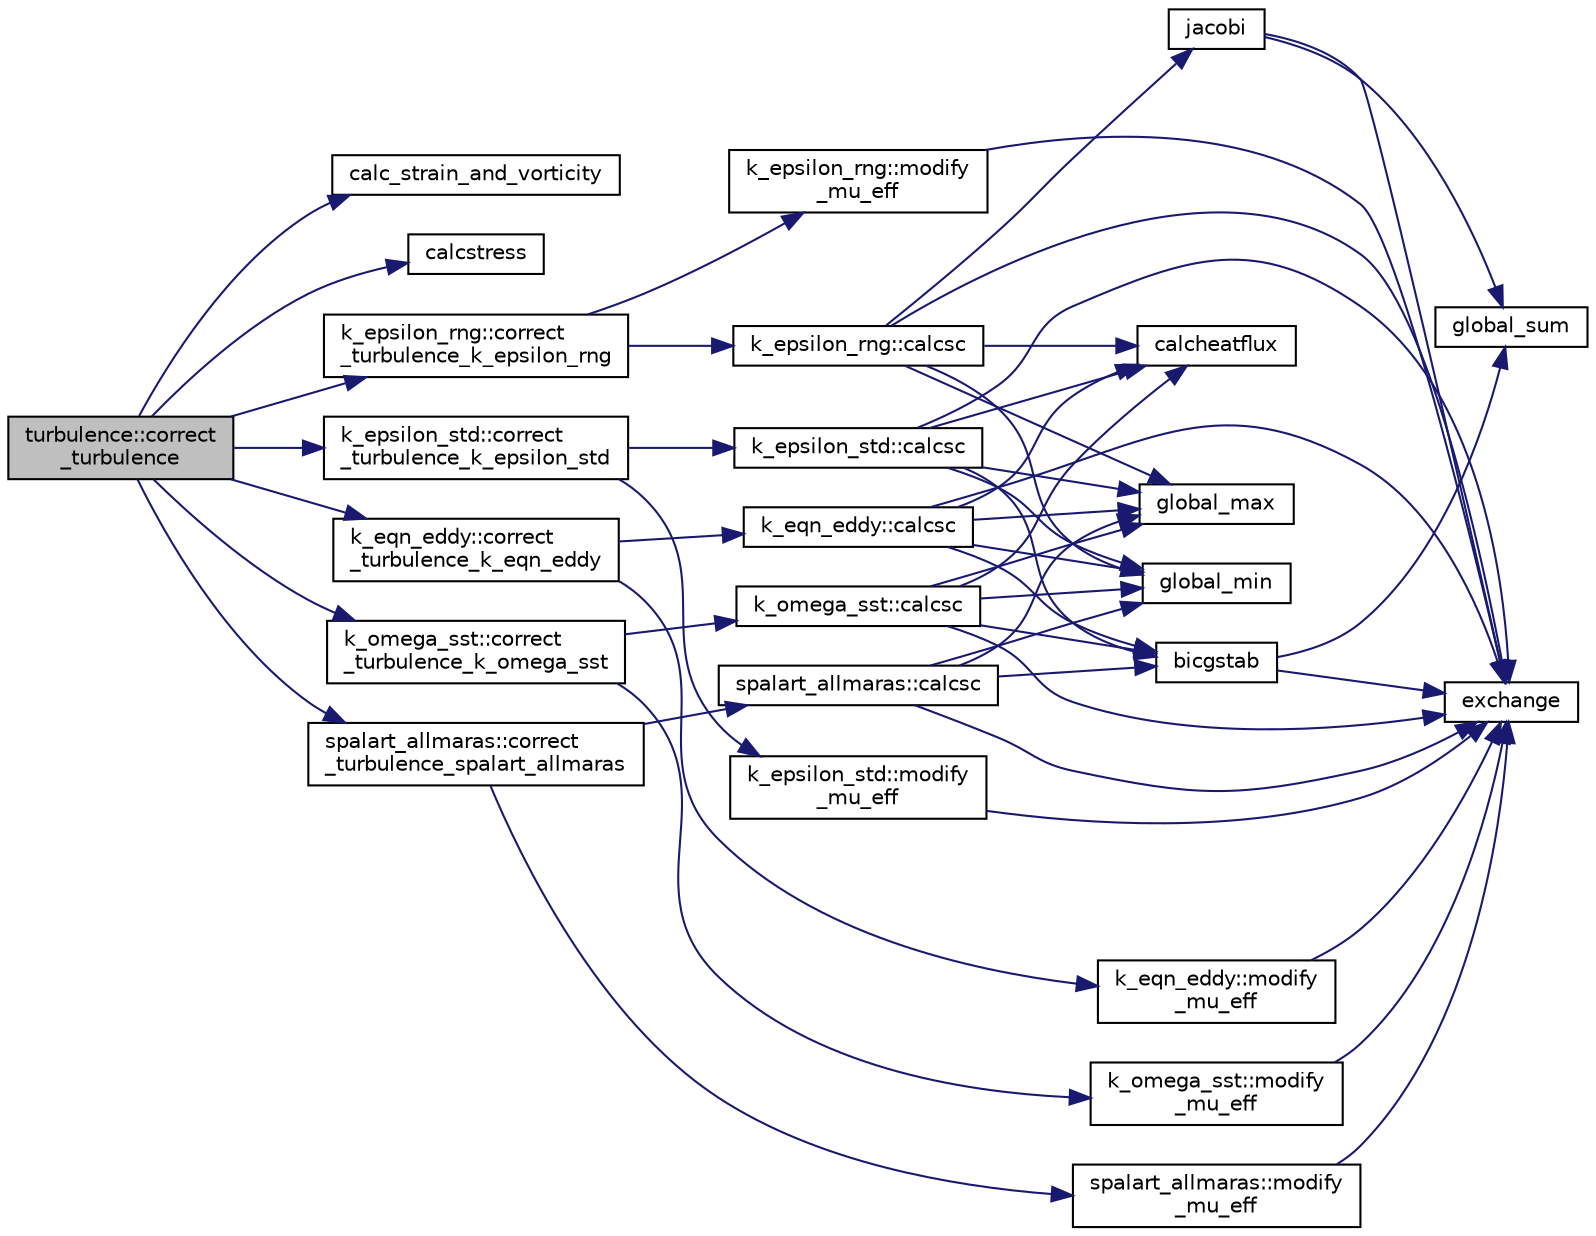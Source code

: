 digraph "turbulence::correct_turbulence"
{
 // LATEX_PDF_SIZE
  edge [fontname="Helvetica",fontsize="10",labelfontname="Helvetica",labelfontsize="10"];
  node [fontname="Helvetica",fontsize="10",shape=record];
  rankdir="LR";
  Node1 [label="turbulence::correct\l_turbulence",height=0.2,width=0.4,color="black", fillcolor="grey75", style="filled", fontcolor="black",tooltip=" "];
  Node1 -> Node2 [color="midnightblue",fontsize="10",style="solid",fontname="Helvetica"];
  Node2 [label="calc_strain_and_vorticity",height=0.2,width=0.4,color="black", fillcolor="white", style="filled",URL="$calc__strain__and__vorticity_8f90.html#a31743d1a0a6eda7d89feba85ea2e1f77",tooltip=" "];
  Node1 -> Node3 [color="midnightblue",fontsize="10",style="solid",fontname="Helvetica"];
  Node3 [label="calcstress",height=0.2,width=0.4,color="black", fillcolor="white", style="filled",URL="$calcstress_8f90.html#ad199fb205d3f0a6ad18967f67f992b67",tooltip=" "];
  Node1 -> Node4 [color="midnightblue",fontsize="10",style="solid",fontname="Helvetica"];
  Node4 [label="k_epsilon_rng::correct\l_turbulence_k_epsilon_rng",height=0.2,width=0.4,color="black", fillcolor="white", style="filled",URL="$namespacek__epsilon__rng.html#aead60a1e254021f3eccd9fd8a7b74352",tooltip=" "];
  Node4 -> Node5 [color="midnightblue",fontsize="10",style="solid",fontname="Helvetica"];
  Node5 [label="k_epsilon_rng::calcsc",height=0.2,width=0.4,color="black", fillcolor="white", style="filled",URL="$namespacek__epsilon__rng.html#aa259d766694cc52d057ecf778fe2d5ea",tooltip=" "];
  Node5 -> Node6 [color="midnightblue",fontsize="10",style="solid",fontname="Helvetica"];
  Node6 [label="calcheatflux",height=0.2,width=0.4,color="black", fillcolor="white", style="filled",URL="$calcheatflux_8f90.html#a1d121507832c2a426ccf16757c03ad46",tooltip=" "];
  Node5 -> Node7 [color="midnightblue",fontsize="10",style="solid",fontname="Helvetica"];
  Node7 [label="exchange",height=0.2,width=0.4,color="black", fillcolor="white", style="filled",URL="$exchange_8f90.html#a5fc820a1936a17b779afe691729f2e84",tooltip=" "];
  Node5 -> Node8 [color="midnightblue",fontsize="10",style="solid",fontname="Helvetica"];
  Node8 [label="global_max",height=0.2,width=0.4,color="black", fillcolor="white", style="filled",URL="$global__max__mpi_8f90.html#a3969dba31b39f0efc28bf16a22bb0f63",tooltip=" "];
  Node5 -> Node9 [color="midnightblue",fontsize="10",style="solid",fontname="Helvetica"];
  Node9 [label="global_min",height=0.2,width=0.4,color="black", fillcolor="white", style="filled",URL="$global__min__mpi_8f90.html#a8d3f5ccc1e5e38338c50893c1b241b98",tooltip=" "];
  Node5 -> Node10 [color="midnightblue",fontsize="10",style="solid",fontname="Helvetica"];
  Node10 [label="jacobi",height=0.2,width=0.4,color="black", fillcolor="white", style="filled",URL="$jacobi_8f90.html#aabc5519018ae344bfdf951ed5c618091",tooltip=" "];
  Node10 -> Node7 [color="midnightblue",fontsize="10",style="solid",fontname="Helvetica"];
  Node10 -> Node11 [color="midnightblue",fontsize="10",style="solid",fontname="Helvetica"];
  Node11 [label="global_sum",height=0.2,width=0.4,color="black", fillcolor="white", style="filled",URL="$global__sum__mpi_8f90.html#a58e0607c82def5e112fdf461f29d2d9f",tooltip=" "];
  Node4 -> Node12 [color="midnightblue",fontsize="10",style="solid",fontname="Helvetica"];
  Node12 [label="k_epsilon_rng::modify\l_mu_eff",height=0.2,width=0.4,color="black", fillcolor="white", style="filled",URL="$namespacek__epsilon__rng.html#a9b6328ba57554ef905a83eaa444b8d83",tooltip=" "];
  Node12 -> Node7 [color="midnightblue",fontsize="10",style="solid",fontname="Helvetica"];
  Node1 -> Node13 [color="midnightblue",fontsize="10",style="solid",fontname="Helvetica"];
  Node13 [label="k_epsilon_std::correct\l_turbulence_k_epsilon_std",height=0.2,width=0.4,color="black", fillcolor="white", style="filled",URL="$namespacek__epsilon__std.html#aba071419bae84ce7a551ad2786481333",tooltip=" "];
  Node13 -> Node14 [color="midnightblue",fontsize="10",style="solid",fontname="Helvetica"];
  Node14 [label="k_epsilon_std::calcsc",height=0.2,width=0.4,color="black", fillcolor="white", style="filled",URL="$namespacek__epsilon__std.html#a154b083087bab8a4573406234b03da78",tooltip=" "];
  Node14 -> Node15 [color="midnightblue",fontsize="10",style="solid",fontname="Helvetica"];
  Node15 [label="bicgstab",height=0.2,width=0.4,color="black", fillcolor="white", style="filled",URL="$bicgstab_8f90.html#aced1c5bc8683ea5e84054decb03ceaf4",tooltip=" "];
  Node15 -> Node7 [color="midnightblue",fontsize="10",style="solid",fontname="Helvetica"];
  Node15 -> Node11 [color="midnightblue",fontsize="10",style="solid",fontname="Helvetica"];
  Node14 -> Node6 [color="midnightblue",fontsize="10",style="solid",fontname="Helvetica"];
  Node14 -> Node7 [color="midnightblue",fontsize="10",style="solid",fontname="Helvetica"];
  Node14 -> Node8 [color="midnightblue",fontsize="10",style="solid",fontname="Helvetica"];
  Node14 -> Node9 [color="midnightblue",fontsize="10",style="solid",fontname="Helvetica"];
  Node13 -> Node16 [color="midnightblue",fontsize="10",style="solid",fontname="Helvetica"];
  Node16 [label="k_epsilon_std::modify\l_mu_eff",height=0.2,width=0.4,color="black", fillcolor="white", style="filled",URL="$namespacek__epsilon__std.html#a0a532283b523bd70158bf79b67d8d70e",tooltip=" "];
  Node16 -> Node7 [color="midnightblue",fontsize="10",style="solid",fontname="Helvetica"];
  Node1 -> Node17 [color="midnightblue",fontsize="10",style="solid",fontname="Helvetica"];
  Node17 [label="k_eqn_eddy::correct\l_turbulence_k_eqn_eddy",height=0.2,width=0.4,color="black", fillcolor="white", style="filled",URL="$namespacek__eqn__eddy.html#a3f14479c8d34070706c89a9438de6ac1",tooltip=" "];
  Node17 -> Node18 [color="midnightblue",fontsize="10",style="solid",fontname="Helvetica"];
  Node18 [label="k_eqn_eddy::calcsc",height=0.2,width=0.4,color="black", fillcolor="white", style="filled",URL="$namespacek__eqn__eddy.html#a1d234732469b29ce160b57c9b6f1fa47",tooltip=" "];
  Node18 -> Node15 [color="midnightblue",fontsize="10",style="solid",fontname="Helvetica"];
  Node18 -> Node6 [color="midnightblue",fontsize="10",style="solid",fontname="Helvetica"];
  Node18 -> Node7 [color="midnightblue",fontsize="10",style="solid",fontname="Helvetica"];
  Node18 -> Node8 [color="midnightblue",fontsize="10",style="solid",fontname="Helvetica"];
  Node18 -> Node9 [color="midnightblue",fontsize="10",style="solid",fontname="Helvetica"];
  Node17 -> Node19 [color="midnightblue",fontsize="10",style="solid",fontname="Helvetica"];
  Node19 [label="k_eqn_eddy::modify\l_mu_eff",height=0.2,width=0.4,color="black", fillcolor="white", style="filled",URL="$namespacek__eqn__eddy.html#a4b5e12993193ded30a62136cd9637c4c",tooltip=" "];
  Node19 -> Node7 [color="midnightblue",fontsize="10",style="solid",fontname="Helvetica"];
  Node1 -> Node20 [color="midnightblue",fontsize="10",style="solid",fontname="Helvetica"];
  Node20 [label="k_omega_sst::correct\l_turbulence_k_omega_sst",height=0.2,width=0.4,color="black", fillcolor="white", style="filled",URL="$namespacek__omega__sst.html#ada04287ba03e5bcd1e2513c5a1fb6f42",tooltip=" "];
  Node20 -> Node21 [color="midnightblue",fontsize="10",style="solid",fontname="Helvetica"];
  Node21 [label="k_omega_sst::calcsc",height=0.2,width=0.4,color="black", fillcolor="white", style="filled",URL="$namespacek__omega__sst.html#abef5fd711205ff33aec6d98b622a0bdd",tooltip=" "];
  Node21 -> Node15 [color="midnightblue",fontsize="10",style="solid",fontname="Helvetica"];
  Node21 -> Node6 [color="midnightblue",fontsize="10",style="solid",fontname="Helvetica"];
  Node21 -> Node7 [color="midnightblue",fontsize="10",style="solid",fontname="Helvetica"];
  Node21 -> Node8 [color="midnightblue",fontsize="10",style="solid",fontname="Helvetica"];
  Node21 -> Node9 [color="midnightblue",fontsize="10",style="solid",fontname="Helvetica"];
  Node20 -> Node22 [color="midnightblue",fontsize="10",style="solid",fontname="Helvetica"];
  Node22 [label="k_omega_sst::modify\l_mu_eff",height=0.2,width=0.4,color="black", fillcolor="white", style="filled",URL="$namespacek__omega__sst.html#a9db01a58eaa429bcca05b716220b3b6b",tooltip=" "];
  Node22 -> Node7 [color="midnightblue",fontsize="10",style="solid",fontname="Helvetica"];
  Node1 -> Node23 [color="midnightblue",fontsize="10",style="solid",fontname="Helvetica"];
  Node23 [label="spalart_allmaras::correct\l_turbulence_spalart_allmaras",height=0.2,width=0.4,color="black", fillcolor="white", style="filled",URL="$namespacespalart__allmaras.html#a60efb0f127370a55bbf0178d68f30683",tooltip=" "];
  Node23 -> Node24 [color="midnightblue",fontsize="10",style="solid",fontname="Helvetica"];
  Node24 [label="spalart_allmaras::calcsc",height=0.2,width=0.4,color="black", fillcolor="white", style="filled",URL="$namespacespalart__allmaras.html#a3c8995acd330b84699656b63e89c85b3",tooltip=" "];
  Node24 -> Node15 [color="midnightblue",fontsize="10",style="solid",fontname="Helvetica"];
  Node24 -> Node7 [color="midnightblue",fontsize="10",style="solid",fontname="Helvetica"];
  Node24 -> Node8 [color="midnightblue",fontsize="10",style="solid",fontname="Helvetica"];
  Node24 -> Node9 [color="midnightblue",fontsize="10",style="solid",fontname="Helvetica"];
  Node23 -> Node25 [color="midnightblue",fontsize="10",style="solid",fontname="Helvetica"];
  Node25 [label="spalart_allmaras::modify\l_mu_eff",height=0.2,width=0.4,color="black", fillcolor="white", style="filled",URL="$namespacespalart__allmaras.html#abdda34975676efe56f48973b6232a3b3",tooltip=" "];
  Node25 -> Node7 [color="midnightblue",fontsize="10",style="solid",fontname="Helvetica"];
}
